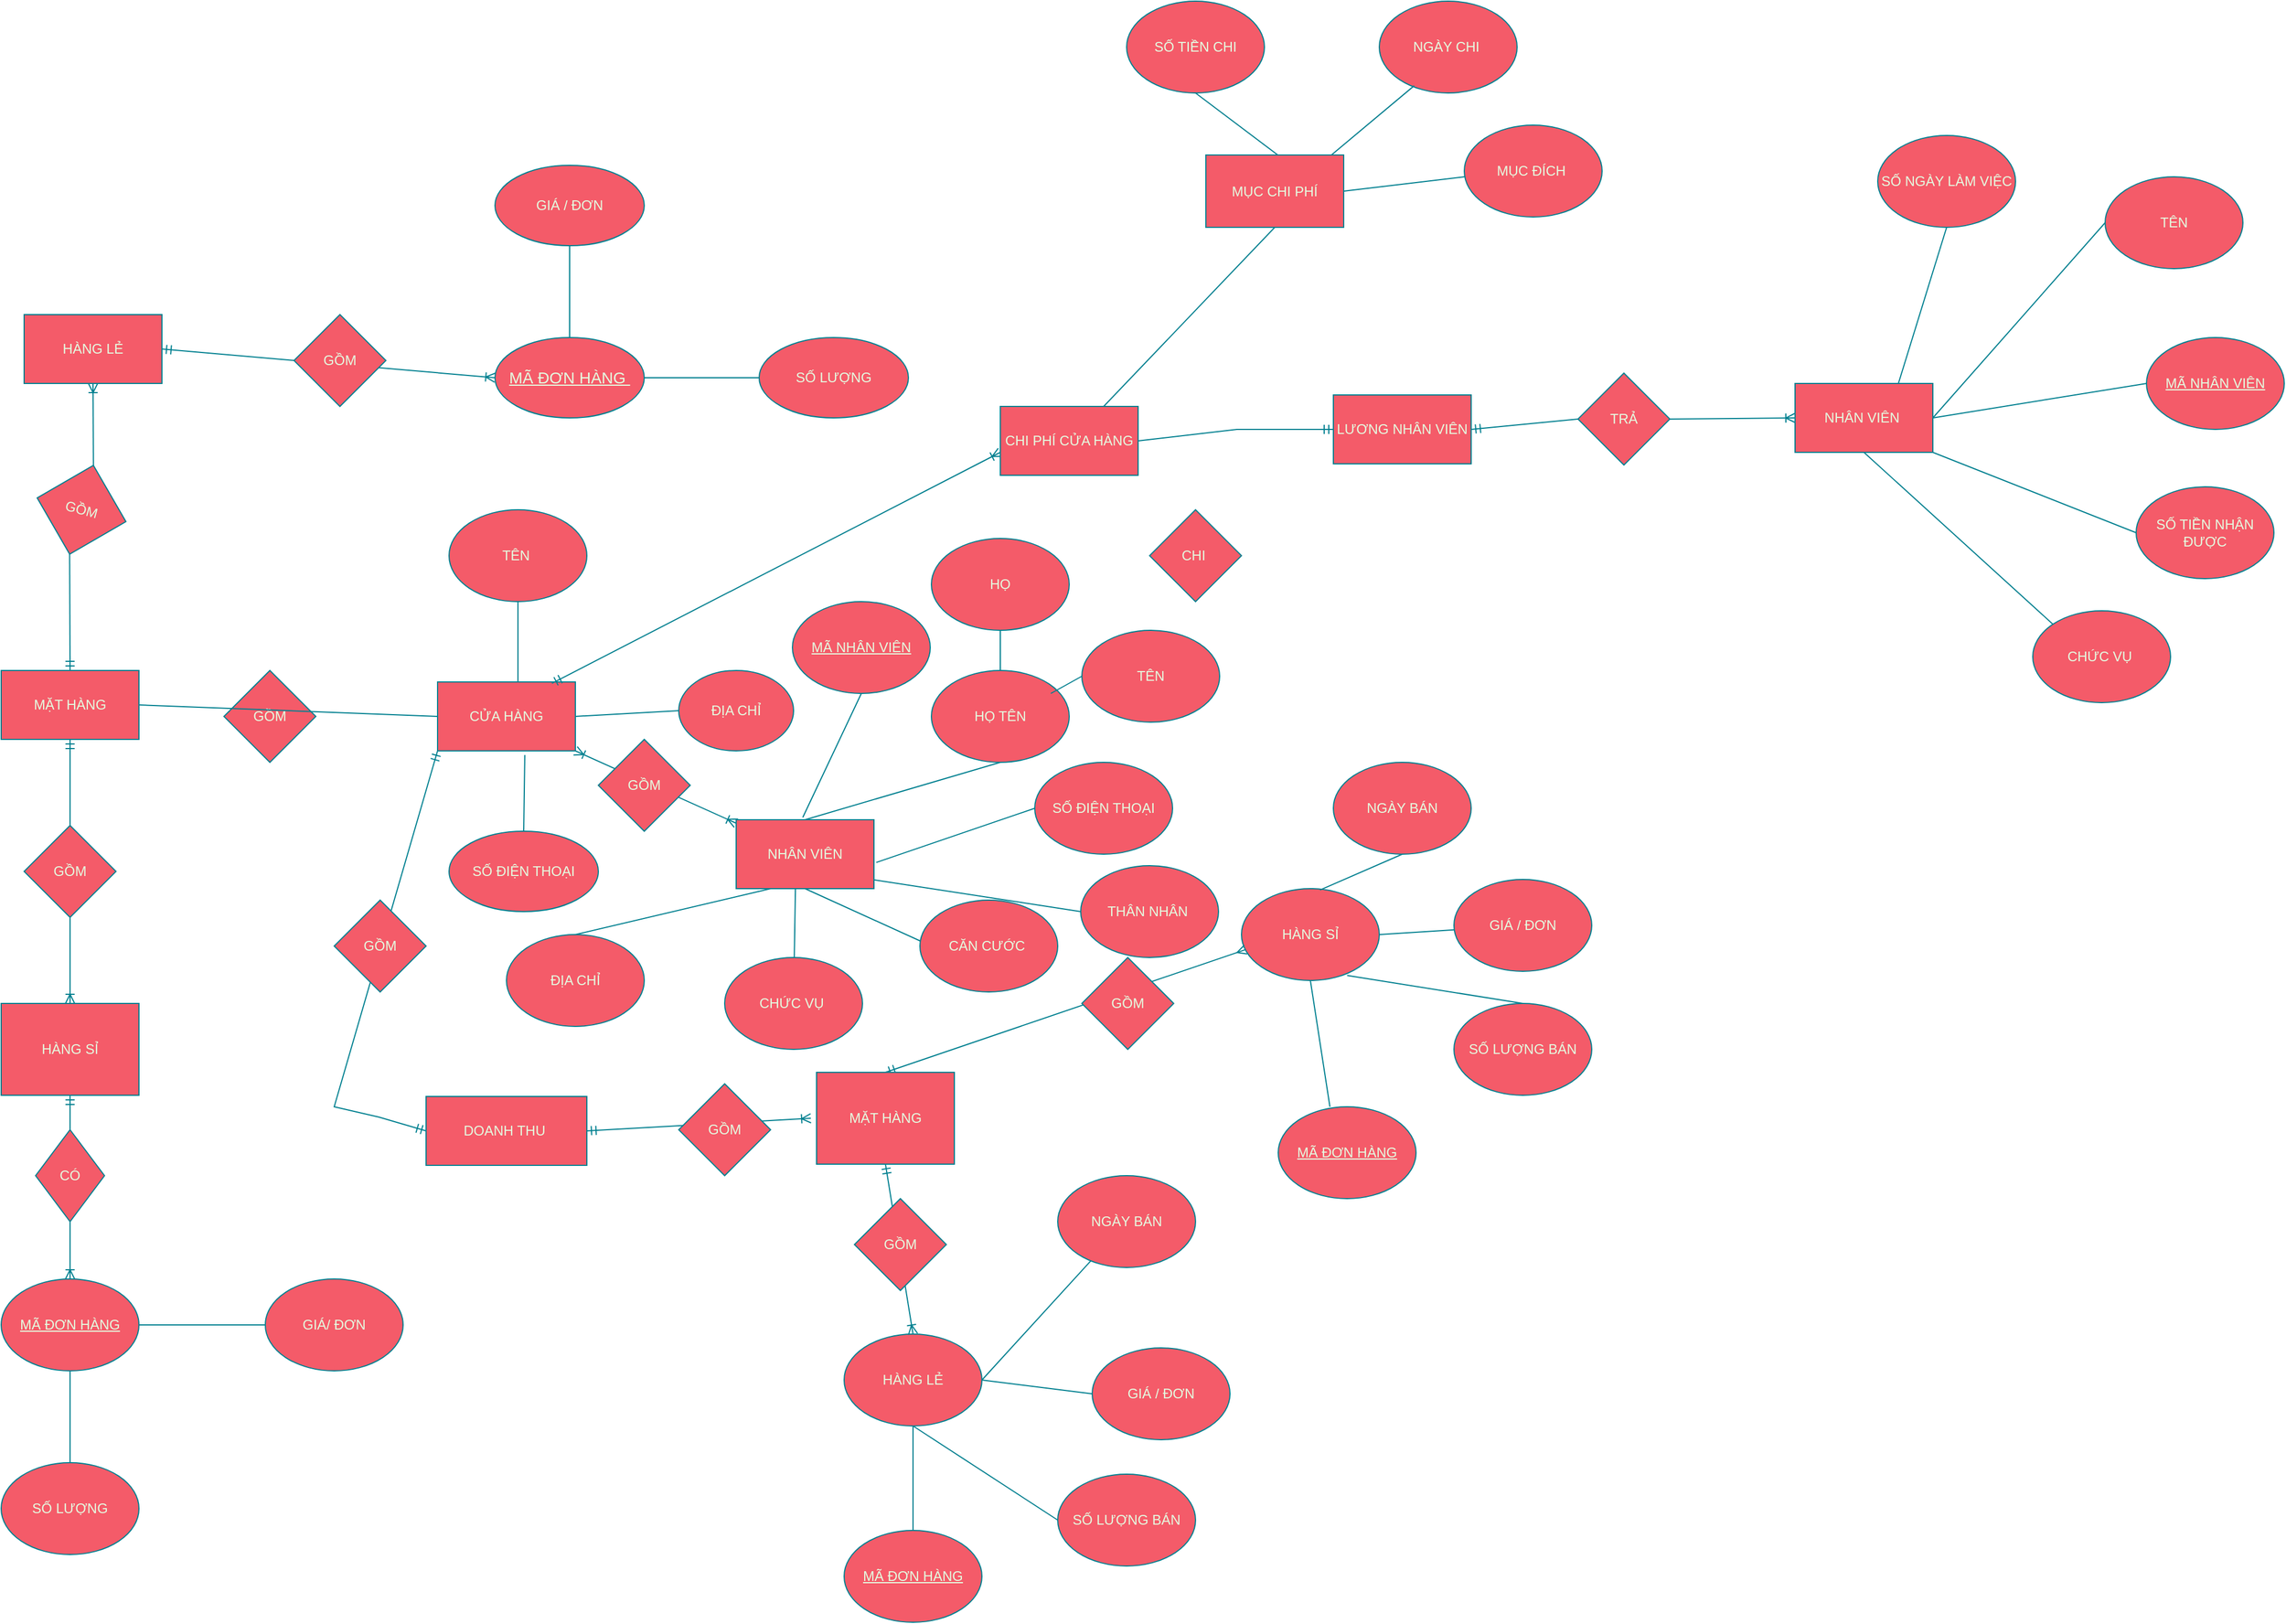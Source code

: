 <mxfile version="24.0.4" type="github">
  <diagram id="R2lEEEUBdFMjLlhIrx00" name="Page-1">
    <mxGraphModel dx="4353" dy="2440" grid="1" gridSize="9" guides="1" tooltips="1" connect="1" arrows="1" fold="1" page="1" pageScale="1" pageWidth="700" pageHeight="1000" math="0" shadow="0" extFonts="Permanent Marker^https://fonts.googleapis.com/css?family=Permanent+Marker">
      <root>
        <mxCell id="0" />
        <mxCell id="1" parent="0" />
        <mxCell id="OaX4-HpNBxAJLAudrFUs-1" value="CỬA HÀNG" style="rounded=0;whiteSpace=wrap;html=1;labelBackgroundColor=none;fillColor=#F45B69;strokeColor=#028090;fontColor=#E4FDE1;" parent="1" vertex="1">
          <mxGeometry x="330" y="80" width="120" height="60" as="geometry" />
        </mxCell>
        <mxCell id="OaX4-HpNBxAJLAudrFUs-2" value="ĐỊA CHỈ" style="ellipse;whiteSpace=wrap;html=1;rounded=0;labelBackgroundColor=none;fillColor=#F45B69;strokeColor=#028090;fontColor=#E4FDE1;" parent="1" vertex="1">
          <mxGeometry x="540" y="70" width="100" height="70" as="geometry" />
        </mxCell>
        <mxCell id="OaX4-HpNBxAJLAudrFUs-8" value="TÊN&amp;nbsp;" style="ellipse;whiteSpace=wrap;html=1;rounded=0;labelBackgroundColor=none;fillColor=#F45B69;strokeColor=#028090;fontColor=#E4FDE1;" parent="1" vertex="1">
          <mxGeometry x="340" y="-70" width="120" height="80" as="geometry" />
        </mxCell>
        <mxCell id="OaX4-HpNBxAJLAudrFUs-10" value="SỐ ĐIỆN THOẠI" style="ellipse;whiteSpace=wrap;html=1;rounded=0;labelBackgroundColor=none;fillColor=#F45B69;strokeColor=#028090;fontColor=#E4FDE1;" parent="1" vertex="1">
          <mxGeometry x="340" y="210" width="130" height="70" as="geometry" />
        </mxCell>
        <mxCell id="OaX4-HpNBxAJLAudrFUs-13" value="" style="endArrow=none;html=1;rounded=0;entryX=0.5;entryY=0;entryDx=0;entryDy=0;exitX=0.633;exitY=1.06;exitDx=0;exitDy=0;exitPerimeter=0;labelBackgroundColor=none;strokeColor=#028090;fontColor=default;" parent="1" source="OaX4-HpNBxAJLAudrFUs-1" target="OaX4-HpNBxAJLAudrFUs-10" edge="1">
          <mxGeometry width="50" height="50" relative="1" as="geometry">
            <mxPoint x="400" y="110" as="sourcePoint" />
            <mxPoint x="450" y="60" as="targetPoint" />
          </mxGeometry>
        </mxCell>
        <mxCell id="OaX4-HpNBxAJLAudrFUs-14" value="" style="endArrow=none;html=1;rounded=0;entryX=0;entryY=0.5;entryDx=0;entryDy=0;exitX=1;exitY=0.5;exitDx=0;exitDy=0;labelBackgroundColor=none;strokeColor=#028090;fontColor=default;" parent="1" source="OaX4-HpNBxAJLAudrFUs-1" target="OaX4-HpNBxAJLAudrFUs-2" edge="1">
          <mxGeometry width="50" height="50" relative="1" as="geometry">
            <mxPoint x="440" y="110" as="sourcePoint" />
            <mxPoint x="450" y="60" as="targetPoint" />
          </mxGeometry>
        </mxCell>
        <mxCell id="OaX4-HpNBxAJLAudrFUs-15" value="" style="endArrow=none;html=1;rounded=0;entryX=0.5;entryY=1;entryDx=0;entryDy=0;labelBackgroundColor=none;strokeColor=#028090;fontColor=default;" parent="1" target="OaX4-HpNBxAJLAudrFUs-8" edge="1">
          <mxGeometry width="50" height="50" relative="1" as="geometry">
            <mxPoint x="400" y="80" as="sourcePoint" />
            <mxPoint x="450" y="60" as="targetPoint" />
          </mxGeometry>
        </mxCell>
        <mxCell id="OaX4-HpNBxAJLAudrFUs-27" value="MẶT HÀNG" style="rounded=0;whiteSpace=wrap;html=1;labelBackgroundColor=none;fillColor=#F45B69;strokeColor=#028090;fontColor=#E4FDE1;" parent="1" vertex="1">
          <mxGeometry x="-50" y="70" width="120" height="60" as="geometry" />
        </mxCell>
        <mxCell id="OaX4-HpNBxAJLAudrFUs-36" value="MÃ ĐƠN HÀNG&amp;nbsp;" style="ellipse;whiteSpace=wrap;html=1;rounded=0;labelBackgroundColor=none;fillColor=#F45B69;strokeColor=#028090;fontColor=#E4FDE1;fontStyle=4;fontSize=14;" parent="1" vertex="1">
          <mxGeometry x="380" y="-220" width="130" height="70" as="geometry" />
        </mxCell>
        <mxCell id="OaX4-HpNBxAJLAudrFUs-38" value="GIÁ / ĐƠN" style="ellipse;whiteSpace=wrap;html=1;rounded=0;labelBackgroundColor=none;fillColor=#F45B69;strokeColor=#028090;fontColor=#E4FDE1;" parent="1" vertex="1">
          <mxGeometry x="380" y="-370" width="130" height="70" as="geometry" />
        </mxCell>
        <mxCell id="OaX4-HpNBxAJLAudrFUs-42" value="MÃ ĐƠN HÀNG" style="ellipse;whiteSpace=wrap;html=1;rounded=0;labelBackgroundColor=none;fillColor=#F45B69;strokeColor=#028090;fontColor=#E4FDE1;fontStyle=4" parent="1" vertex="1">
          <mxGeometry x="-50" y="600" width="120" height="80" as="geometry" />
        </mxCell>
        <mxCell id="OaX4-HpNBxAJLAudrFUs-44" value="GIÁ/ ĐƠN" style="ellipse;whiteSpace=wrap;html=1;rounded=0;labelBackgroundColor=none;fillColor=#F45B69;strokeColor=#028090;fontColor=#E4FDE1;" parent="1" vertex="1">
          <mxGeometry x="180" y="600" width="120" height="80" as="geometry" />
        </mxCell>
        <mxCell id="OaX4-HpNBxAJLAudrFUs-46" value="SỐ LƯỢNG" style="ellipse;whiteSpace=wrap;html=1;rounded=0;labelBackgroundColor=none;fillColor=#F45B69;strokeColor=#028090;fontColor=#E4FDE1;" parent="1" vertex="1">
          <mxGeometry x="-50" y="760" width="120" height="80" as="geometry" />
        </mxCell>
        <mxCell id="OaX4-HpNBxAJLAudrFUs-48" value="" style="endArrow=ERmandOne;html=1;rounded=0;entryX=0.5;entryY=1;entryDx=0;entryDy=0;exitX=0.5;exitY=0;exitDx=0;exitDy=0;labelBackgroundColor=none;strokeColor=#028090;fontColor=default;endFill=0;" parent="1" source="OaX4-HpNBxAJLAudrFUs-52" edge="1">
          <mxGeometry width="50" height="50" relative="1" as="geometry">
            <mxPoint x="10" y="510" as="sourcePoint" />
            <mxPoint x="10" y="440" as="targetPoint" />
            <Array as="points" />
          </mxGeometry>
        </mxCell>
        <mxCell id="OaX4-HpNBxAJLAudrFUs-50" value="" style="endArrow=none;html=1;rounded=0;exitX=1;exitY=0.5;exitDx=0;exitDy=0;entryX=0;entryY=0.5;entryDx=0;entryDy=0;labelBackgroundColor=none;strokeColor=#028090;fontColor=default;" parent="1" source="OaX4-HpNBxAJLAudrFUs-42" target="OaX4-HpNBxAJLAudrFUs-44" edge="1">
          <mxGeometry width="50" height="50" relative="1" as="geometry">
            <mxPoint x="400" y="500" as="sourcePoint" />
            <mxPoint x="450" y="450" as="targetPoint" />
          </mxGeometry>
        </mxCell>
        <mxCell id="OaX4-HpNBxAJLAudrFUs-51" value="" style="endArrow=none;html=1;rounded=0;entryX=0.5;entryY=1;entryDx=0;entryDy=0;exitX=0.5;exitY=0;exitDx=0;exitDy=0;labelBackgroundColor=none;strokeColor=#028090;fontColor=default;" parent="1" source="OaX4-HpNBxAJLAudrFUs-46" target="OaX4-HpNBxAJLAudrFUs-42" edge="1">
          <mxGeometry width="50" height="50" relative="1" as="geometry">
            <mxPoint x="10" y="670" as="sourcePoint" />
            <mxPoint x="450" y="450" as="targetPoint" />
          </mxGeometry>
        </mxCell>
        <mxCell id="OaX4-HpNBxAJLAudrFUs-53" value="" style="endArrow=none;html=1;rounded=0;entryX=0.5;entryY=1;entryDx=0;entryDy=0;exitX=0.5;exitY=0;exitDx=0;exitDy=0;labelBackgroundColor=none;strokeColor=#028090;fontColor=default;endFill=0;startArrow=ERoneToMany;startFill=0;" parent="1" source="OaX4-HpNBxAJLAudrFUs-42" target="OaX4-HpNBxAJLAudrFUs-52" edge="1">
          <mxGeometry width="50" height="50" relative="1" as="geometry">
            <mxPoint x="10" y="520" as="sourcePoint" />
            <mxPoint x="10" y="440" as="targetPoint" />
            <Array as="points" />
          </mxGeometry>
        </mxCell>
        <mxCell id="OaX4-HpNBxAJLAudrFUs-52" value="CÓ" style="rhombus;whiteSpace=wrap;html=1;labelBackgroundColor=none;fillColor=#F45B69;strokeColor=#028090;fontColor=#E4FDE1;" parent="1" vertex="1">
          <mxGeometry x="-20" y="470" width="60" height="80" as="geometry" />
        </mxCell>
        <mxCell id="OaX4-HpNBxAJLAudrFUs-54" value="SỐ LƯỢNG" style="ellipse;whiteSpace=wrap;html=1;rounded=0;labelBackgroundColor=none;fillColor=#F45B69;strokeColor=#028090;fontColor=#E4FDE1;" parent="1" vertex="1">
          <mxGeometry x="610" y="-220" width="130" height="70" as="geometry" />
        </mxCell>
        <mxCell id="OaX4-HpNBxAJLAudrFUs-56" value="" style="endArrow=ERoneToMany;html=1;rounded=0;entryX=0;entryY=0.5;entryDx=0;entryDy=0;labelBackgroundColor=none;strokeColor=#028090;fontColor=default;endFill=0;startArrow=ERmandOne;startFill=0;" parent="1" target="OaX4-HpNBxAJLAudrFUs-36" edge="1">
          <mxGeometry width="50" height="50" relative="1" as="geometry">
            <mxPoint x="90" y="-210" as="sourcePoint" />
            <mxPoint x="450" y="-250" as="targetPoint" />
          </mxGeometry>
        </mxCell>
        <mxCell id="OaX4-HpNBxAJLAudrFUs-57" value="" style="endArrow=none;html=1;rounded=0;exitX=1;exitY=0.5;exitDx=0;exitDy=0;entryX=0;entryY=0.5;entryDx=0;entryDy=0;labelBackgroundColor=none;strokeColor=#028090;fontColor=default;" parent="1" source="OaX4-HpNBxAJLAudrFUs-36" target="OaX4-HpNBxAJLAudrFUs-54" edge="1">
          <mxGeometry width="50" height="50" relative="1" as="geometry">
            <mxPoint x="400" y="-200" as="sourcePoint" />
            <mxPoint x="450" y="-250" as="targetPoint" />
          </mxGeometry>
        </mxCell>
        <mxCell id="OaX4-HpNBxAJLAudrFUs-58" value="" style="endArrow=none;html=1;rounded=0;entryX=0.5;entryY=1;entryDx=0;entryDy=0;labelBackgroundColor=none;strokeColor=#028090;fontColor=default;" parent="1" source="OaX4-HpNBxAJLAudrFUs-36" target="OaX4-HpNBxAJLAudrFUs-38" edge="1">
          <mxGeometry width="50" height="50" relative="1" as="geometry">
            <mxPoint x="400" y="-200" as="sourcePoint" />
            <mxPoint x="450" y="-250" as="targetPoint" />
          </mxGeometry>
        </mxCell>
        <mxCell id="OaX4-HpNBxAJLAudrFUs-59" value="GỒM" style="rhombus;whiteSpace=wrap;html=1;labelBackgroundColor=none;fillColor=#F45B69;strokeColor=#028090;fontColor=#E4FDE1;" parent="1" vertex="1">
          <mxGeometry x="205" y="-240" width="80" height="80" as="geometry" />
        </mxCell>
        <mxCell id="OaX4-HpNBxAJLAudrFUs-61" value="" style="endArrow=ERmandOne;html=1;rounded=0;entryX=0;entryY=1;entryDx=0;entryDy=0;labelBackgroundColor=none;strokeColor=#028090;fontColor=default;exitX=0;exitY=0.5;exitDx=0;exitDy=0;endFill=0;startArrow=ERmandOne;startFill=0;" parent="1" target="OaX4-HpNBxAJLAudrFUs-1" edge="1" source="OaX4-HpNBxAJLAudrFUs-62">
          <mxGeometry width="50" height="50" relative="1" as="geometry">
            <mxPoint x="360" y="450" as="sourcePoint" />
            <mxPoint x="450" y="210" as="targetPoint" />
            <Array as="points">
              <mxPoint x="279" y="459" />
              <mxPoint x="240" y="450" />
            </Array>
          </mxGeometry>
        </mxCell>
        <mxCell id="OaX4-HpNBxAJLAudrFUs-62" value="DOANH THU&amp;nbsp;" style="rounded=0;whiteSpace=wrap;html=1;labelBackgroundColor=none;fillColor=#F45B69;strokeColor=#028090;fontColor=#E4FDE1;" parent="1" vertex="1">
          <mxGeometry x="320" y="441" width="140" height="60" as="geometry" />
        </mxCell>
        <mxCell id="OaX4-HpNBxAJLAudrFUs-65" value="SỐ LƯỢNG BÁN" style="ellipse;whiteSpace=wrap;html=1;labelBackgroundColor=none;fillColor=#F45B69;strokeColor=#028090;fontColor=#E4FDE1;" parent="1" vertex="1">
          <mxGeometry x="1215" y="360" width="120" height="80" as="geometry" />
        </mxCell>
        <mxCell id="OaX4-HpNBxAJLAudrFUs-66" value="" style="endArrow=ERoneToMany;html=1;rounded=0;entryX=0;entryY=0.5;entryDx=0;entryDy=0;exitX=1;exitY=0.5;exitDx=0;exitDy=0;labelBackgroundColor=none;strokeColor=#028090;fontColor=default;endFill=0;startArrow=ERmandOne;startFill=0;" parent="1" source="OaX4-HpNBxAJLAudrFUs-62" edge="1">
          <mxGeometry width="50" height="50" relative="1" as="geometry">
            <mxPoint x="400" y="460" as="sourcePoint" />
            <mxPoint x="655" y="460" as="targetPoint" />
          </mxGeometry>
        </mxCell>
        <mxCell id="OaX4-HpNBxAJLAudrFUs-67" value="" style="endArrow=none;html=1;rounded=0;entryX=0.5;entryY=0;entryDx=0;entryDy=0;exitX=0.767;exitY=0.945;exitDx=0;exitDy=0;exitPerimeter=0;labelBackgroundColor=none;strokeColor=#028090;fontColor=default;" parent="1" source="OaX4-HpNBxAJLAudrFUs-72" target="OaX4-HpNBxAJLAudrFUs-65" edge="1">
          <mxGeometry width="50" height="50" relative="1" as="geometry">
            <mxPoint x="400" y="460" as="sourcePoint" />
            <mxPoint x="450" y="410" as="targetPoint" />
          </mxGeometry>
        </mxCell>
        <mxCell id="OaX4-HpNBxAJLAudrFUs-68" value="NGÀY BÁN" style="ellipse;whiteSpace=wrap;html=1;labelBackgroundColor=none;fillColor=#F45B69;strokeColor=#028090;fontColor=#E4FDE1;" parent="1" vertex="1">
          <mxGeometry x="1110" y="150" width="120" height="80" as="geometry" />
        </mxCell>
        <mxCell id="OaX4-HpNBxAJLAudrFUs-70" value="GIÁ / ĐƠN" style="ellipse;whiteSpace=wrap;html=1;labelBackgroundColor=none;fillColor=#F45B69;strokeColor=#028090;fontColor=#E4FDE1;" parent="1" vertex="1">
          <mxGeometry x="1215" y="252" width="120" height="80" as="geometry" />
        </mxCell>
        <mxCell id="OaX4-HpNBxAJLAudrFUs-71" value="" style="endArrow=none;html=1;rounded=0;exitX=1;exitY=0.5;exitDx=0;exitDy=0;labelBackgroundColor=none;strokeColor=#028090;fontColor=default;" parent="1" source="OaX4-HpNBxAJLAudrFUs-72" target="OaX4-HpNBxAJLAudrFUs-70" edge="1">
          <mxGeometry width="50" height="50" relative="1" as="geometry">
            <mxPoint x="750" y="460" as="sourcePoint" />
            <mxPoint x="450" y="410" as="targetPoint" />
          </mxGeometry>
        </mxCell>
        <mxCell id="OaX4-HpNBxAJLAudrFUs-72" value="HÀNG SỈ" style="ellipse;whiteSpace=wrap;html=1;labelBackgroundColor=none;fillColor=#F45B69;strokeColor=#028090;fontColor=#E4FDE1;" parent="1" vertex="1">
          <mxGeometry x="1030" y="260" width="120" height="80" as="geometry" />
        </mxCell>
        <mxCell id="OaX4-HpNBxAJLAudrFUs-73" value="SỐ LƯỢNG BÁN" style="ellipse;whiteSpace=wrap;html=1;labelBackgroundColor=none;fillColor=#F45B69;strokeColor=#028090;fontColor=#E4FDE1;" parent="1" vertex="1">
          <mxGeometry x="870" y="770" width="120" height="80" as="geometry" />
        </mxCell>
        <mxCell id="OaX4-HpNBxAJLAudrFUs-74" value="NGÀY BÁN" style="ellipse;whiteSpace=wrap;html=1;labelBackgroundColor=none;fillColor=#F45B69;strokeColor=#028090;fontColor=#E4FDE1;" parent="1" vertex="1">
          <mxGeometry x="870" y="510" width="120" height="80" as="geometry" />
        </mxCell>
        <mxCell id="OaX4-HpNBxAJLAudrFUs-75" value="GIÁ / ĐƠN" style="ellipse;whiteSpace=wrap;html=1;labelBackgroundColor=none;fillColor=#F45B69;strokeColor=#028090;fontColor=#E4FDE1;" parent="1" vertex="1">
          <mxGeometry x="900" y="660" width="120" height="80" as="geometry" />
        </mxCell>
        <mxCell id="OaX4-HpNBxAJLAudrFUs-76" value="HÀNG LẺ" style="ellipse;whiteSpace=wrap;html=1;labelBackgroundColor=none;fillColor=#F45B69;strokeColor=#028090;fontColor=#E4FDE1;" parent="1" vertex="1">
          <mxGeometry x="684" y="648" width="120" height="80" as="geometry" />
        </mxCell>
        <mxCell id="OaX4-HpNBxAJLAudrFUs-77" value="" style="endArrow=ERmandOne;html=1;rounded=0;entryX=0.5;entryY=1;entryDx=0;entryDy=0;exitX=0.5;exitY=0;exitDx=0;exitDy=0;labelBackgroundColor=none;strokeColor=#028090;fontColor=default;endFill=0;startArrow=ERoneToMany;startFill=0;" parent="1" source="OaX4-HpNBxAJLAudrFUs-76" edge="1">
          <mxGeometry width="50" height="50" relative="1" as="geometry">
            <mxPoint x="600" y="540" as="sourcePoint" />
            <mxPoint x="720" y="500" as="targetPoint" />
          </mxGeometry>
        </mxCell>
        <mxCell id="OaX4-HpNBxAJLAudrFUs-78" value="" style="endArrow=none;html=1;rounded=0;exitX=1;exitY=0.5;exitDx=0;exitDy=0;labelBackgroundColor=none;strokeColor=#028090;fontColor=default;" parent="1" source="OaX4-HpNBxAJLAudrFUs-76" target="OaX4-HpNBxAJLAudrFUs-74" edge="1">
          <mxGeometry width="50" height="50" relative="1" as="geometry">
            <mxPoint x="600" y="540" as="sourcePoint" />
            <mxPoint x="650" y="490" as="targetPoint" />
          </mxGeometry>
        </mxCell>
        <mxCell id="OaX4-HpNBxAJLAudrFUs-79" value="" style="endArrow=none;html=1;rounded=0;entryX=0;entryY=0.5;entryDx=0;entryDy=0;exitX=1;exitY=0.5;exitDx=0;exitDy=0;labelBackgroundColor=none;strokeColor=#028090;fontColor=default;" parent="1" source="OaX4-HpNBxAJLAudrFUs-76" target="OaX4-HpNBxAJLAudrFUs-75" edge="1">
          <mxGeometry width="50" height="50" relative="1" as="geometry">
            <mxPoint x="790" y="640" as="sourcePoint" />
            <mxPoint x="650" y="490" as="targetPoint" />
          </mxGeometry>
        </mxCell>
        <mxCell id="OaX4-HpNBxAJLAudrFUs-80" value="" style="endArrow=none;html=1;rounded=0;entryX=0;entryY=0.5;entryDx=0;entryDy=0;exitX=0.5;exitY=1;exitDx=0;exitDy=0;labelBackgroundColor=none;strokeColor=#028090;fontColor=default;" parent="1" source="OaX4-HpNBxAJLAudrFUs-76" target="OaX4-HpNBxAJLAudrFUs-73" edge="1">
          <mxGeometry width="50" height="50" relative="1" as="geometry">
            <mxPoint x="600" y="640" as="sourcePoint" />
            <mxPoint x="650" y="590" as="targetPoint" />
          </mxGeometry>
        </mxCell>
        <mxCell id="OaX4-HpNBxAJLAudrFUs-81" value="GỒM" style="rhombus;whiteSpace=wrap;html=1;labelBackgroundColor=none;fillColor=#F45B69;strokeColor=#028090;fontColor=#E4FDE1;" parent="1" vertex="1">
          <mxGeometry x="240" y="270" width="80" height="80" as="geometry" />
        </mxCell>
        <mxCell id="OaX4-HpNBxAJLAudrFUs-82" value="GỒM" style="rhombus;whiteSpace=wrap;html=1;labelBackgroundColor=none;fillColor=#F45B69;strokeColor=#028090;fontColor=#E4FDE1;" parent="1" vertex="1">
          <mxGeometry x="540" y="430" width="80" height="80" as="geometry" />
        </mxCell>
        <mxCell id="OaX4-HpNBxAJLAudrFUs-84" value="" style="endArrow=ERmany;html=1;rounded=0;labelBackgroundColor=none;strokeColor=#028090;fontColor=default;entryX=0.031;entryY=0.663;entryDx=0;entryDy=0;entryPerimeter=0;endFill=0;startArrow=ERmandOne;startFill=0;exitX=0.5;exitY=0;exitDx=0;exitDy=0;" parent="1" target="OaX4-HpNBxAJLAudrFUs-72" edge="1" source="OaX4-HpNBxAJLAudrFUs-87">
          <mxGeometry width="50" height="50" relative="1" as="geometry">
            <mxPoint x="723.803" y="420.069" as="sourcePoint" />
            <mxPoint x="834" y="176" as="targetPoint" />
            <Array as="points" />
          </mxGeometry>
        </mxCell>
        <mxCell id="OaX4-HpNBxAJLAudrFUs-83" value="GỒM" style="rhombus;whiteSpace=wrap;html=1;labelBackgroundColor=none;fillColor=#F45B69;strokeColor=#028090;fontColor=#E4FDE1;" parent="1" vertex="1">
          <mxGeometry x="891" y="320" width="80" height="80" as="geometry" />
        </mxCell>
        <mxCell id="OaX4-HpNBxAJLAudrFUs-85" value="GỒM" style="rhombus;whiteSpace=wrap;html=1;labelBackgroundColor=none;fillColor=#F45B69;strokeColor=#028090;fontColor=#E4FDE1;" parent="1" vertex="1">
          <mxGeometry x="693" y="530" width="80" height="80" as="geometry" />
        </mxCell>
        <mxCell id="OaX4-HpNBxAJLAudrFUs-87" value="MẶT HÀNG" style="rounded=0;whiteSpace=wrap;html=1;labelBackgroundColor=none;fillColor=#F45B69;strokeColor=#028090;fontColor=#E4FDE1;" parent="1" vertex="1">
          <mxGeometry x="660" y="420" width="120" height="80" as="geometry" />
        </mxCell>
        <mxCell id="OaX4-HpNBxAJLAudrFUs-88" value="HÀNG LẺ" style="rounded=0;whiteSpace=wrap;html=1;labelBackgroundColor=none;fillColor=#F45B69;strokeColor=#028090;fontColor=#E4FDE1;" parent="1" vertex="1">
          <mxGeometry x="-30" y="-240" width="120" height="60" as="geometry" />
        </mxCell>
        <mxCell id="OaX4-HpNBxAJLAudrFUs-90" value="HÀNG SỈ" style="rounded=0;whiteSpace=wrap;html=1;labelBackgroundColor=none;fillColor=#F45B69;strokeColor=#028090;fontColor=#E4FDE1;" parent="1" vertex="1">
          <mxGeometry x="-50" y="360" width="120" height="80" as="geometry" />
        </mxCell>
        <mxCell id="OaX4-HpNBxAJLAudrFUs-91" value="" style="endArrow=ERoneToMany;html=1;rounded=0;exitX=0.83;exitY=0.02;exitDx=0;exitDy=0;exitPerimeter=0;labelBackgroundColor=none;strokeColor=#028090;fontColor=default;endFill=0;startArrow=ERmandOne;startFill=0;" parent="1" source="OaX4-HpNBxAJLAudrFUs-1" edge="1">
          <mxGeometry width="50" height="50" relative="1" as="geometry">
            <mxPoint x="530" y="10" as="sourcePoint" />
            <mxPoint x="820" y="-120" as="targetPoint" />
            <Array as="points" />
          </mxGeometry>
        </mxCell>
        <mxCell id="OaX4-HpNBxAJLAudrFUs-93" value="CHI PHÍ CỬA HÀNG" style="rounded=0;whiteSpace=wrap;html=1;labelBackgroundColor=none;fillColor=#F45B69;strokeColor=#028090;fontColor=#E4FDE1;" parent="1" vertex="1">
          <mxGeometry x="820" y="-160" width="120" height="60" as="geometry" />
        </mxCell>
        <mxCell id="OaX4-HpNBxAJLAudrFUs-97" value="" style="endArrow=none;html=1;rounded=0;labelBackgroundColor=none;strokeColor=#028090;fontColor=default;exitX=0.5;exitY=1;exitDx=0;exitDy=0;entryX=0.533;entryY=0.016;entryDx=0;entryDy=0;entryPerimeter=0;" parent="1" target="HUm4G19TqvyZcy05r_Xh-44" edge="1" source="OaX4-HpNBxAJLAudrFUs-99">
          <mxGeometry width="50" height="50" relative="1" as="geometry">
            <mxPoint x="1230" y="-240" as="sourcePoint" />
            <mxPoint x="1026" y="-351" as="targetPoint" />
          </mxGeometry>
        </mxCell>
        <mxCell id="OaX4-HpNBxAJLAudrFUs-99" value="SỐ TIỀN CHI" style="ellipse;whiteSpace=wrap;html=1;labelBackgroundColor=none;fillColor=#F45B69;strokeColor=#028090;fontColor=#E4FDE1;" parent="1" vertex="1">
          <mxGeometry x="930" y="-513" width="120" height="80" as="geometry" />
        </mxCell>
        <mxCell id="OaX4-HpNBxAJLAudrFUs-100" value="NGÀY CHI&amp;nbsp;" style="ellipse;whiteSpace=wrap;html=1;labelBackgroundColor=none;fillColor=#F45B69;strokeColor=#028090;fontColor=#E4FDE1;" parent="1" vertex="1">
          <mxGeometry x="1150" y="-513" width="120" height="80" as="geometry" />
        </mxCell>
        <mxCell id="OaX4-HpNBxAJLAudrFUs-103" value="" style="endArrow=ERmandOne;html=1;rounded=0;exitX=1;exitY=0.5;exitDx=0;exitDy=0;entryX=0;entryY=0.5;entryDx=0;entryDy=0;labelBackgroundColor=none;strokeColor=#028090;fontColor=default;endFill=0;" parent="1" source="OaX4-HpNBxAJLAudrFUs-93" target="OaX4-HpNBxAJLAudrFUs-104" edge="1">
          <mxGeometry width="50" height="50" relative="1" as="geometry">
            <mxPoint x="1600" y="-120" as="sourcePoint" />
            <mxPoint x="1010" as="targetPoint" />
            <Array as="points">
              <mxPoint x="1026" y="-140" />
            </Array>
          </mxGeometry>
        </mxCell>
        <mxCell id="OaX4-HpNBxAJLAudrFUs-104" value="LƯƠNG NHÂN VIÊN" style="rounded=0;whiteSpace=wrap;html=1;labelBackgroundColor=none;fillColor=#F45B69;strokeColor=#028090;fontColor=#E4FDE1;" parent="1" vertex="1">
          <mxGeometry x="1110" y="-170" width="120" height="60" as="geometry" />
        </mxCell>
        <mxCell id="OaX4-HpNBxAJLAudrFUs-105" value="" style="endArrow=ERoneToMany;html=1;rounded=0;labelBackgroundColor=none;strokeColor=#028090;fontColor=default;exitX=1;exitY=0.5;exitDx=0;exitDy=0;entryX=0;entryY=0.5;entryDx=0;entryDy=0;endFill=0;startArrow=none;startFill=0;" parent="1" edge="1" target="HUm4G19TqvyZcy05r_Xh-40" source="HUm4G19TqvyZcy05r_Xh-41">
          <mxGeometry width="50" height="50" relative="1" as="geometry">
            <mxPoint x="1140" y="90" as="sourcePoint" />
            <mxPoint x="1314" y="-158" as="targetPoint" />
          </mxGeometry>
        </mxCell>
        <mxCell id="OaX4-HpNBxAJLAudrFUs-107" value="" style="endArrow=none;html=1;rounded=0;labelBackgroundColor=none;strokeColor=#028090;fontColor=default;exitX=0;exitY=0.5;exitDx=0;exitDy=0;entryX=1;entryY=0.5;entryDx=0;entryDy=0;" parent="1" edge="1" target="HUm4G19TqvyZcy05r_Xh-40" source="OaX4-HpNBxAJLAudrFUs-112">
          <mxGeometry width="50" height="50" relative="1" as="geometry">
            <mxPoint x="1390" y="90" as="sourcePoint" />
            <mxPoint x="1431.0" y="-170.96" as="targetPoint" />
          </mxGeometry>
        </mxCell>
        <mxCell id="OaX4-HpNBxAJLAudrFUs-108" value="CHI&amp;nbsp;" style="rhombus;whiteSpace=wrap;html=1;labelBackgroundColor=none;fillColor=#F45B69;strokeColor=#028090;fontColor=#E4FDE1;" parent="1" vertex="1">
          <mxGeometry x="950" y="-70" width="80" height="80" as="geometry" />
        </mxCell>
        <mxCell id="OaX4-HpNBxAJLAudrFUs-109" value="" style="endArrow=none;html=1;rounded=0;entryX=0.75;entryY=0;entryDx=0;entryDy=0;labelBackgroundColor=none;strokeColor=#028090;fontColor=default;exitX=0.5;exitY=1;exitDx=0;exitDy=0;" parent="1" target="HUm4G19TqvyZcy05r_Xh-40" edge="1" source="OaX4-HpNBxAJLAudrFUs-114">
          <mxGeometry width="50" height="50" relative="1" as="geometry">
            <mxPoint x="1440" y="-10" as="sourcePoint" />
            <mxPoint x="1416.426" y="-186.284" as="targetPoint" />
          </mxGeometry>
        </mxCell>
        <mxCell id="OaX4-HpNBxAJLAudrFUs-110" value="" style="endArrow=none;html=1;rounded=0;exitX=0.5;exitY=1;exitDx=0;exitDy=0;labelBackgroundColor=none;strokeColor=#028090;fontColor=default;entryX=0;entryY=0;entryDx=0;entryDy=0;" parent="1" source="HUm4G19TqvyZcy05r_Xh-40" edge="1" target="OaX4-HpNBxAJLAudrFUs-116">
          <mxGeometry width="50" height="50" relative="1" as="geometry">
            <mxPoint x="1374" y="-118" as="sourcePoint" />
            <mxPoint x="1420" y="170" as="targetPoint" />
          </mxGeometry>
        </mxCell>
        <mxCell id="OaX4-HpNBxAJLAudrFUs-112" value="TÊN" style="ellipse;whiteSpace=wrap;html=1;labelBackgroundColor=none;fillColor=#F45B69;strokeColor=#028090;fontColor=#E4FDE1;" parent="1" vertex="1">
          <mxGeometry x="1782" y="-360" width="120" height="80" as="geometry" />
        </mxCell>
        <mxCell id="OaX4-HpNBxAJLAudrFUs-113" value="SỐ TIỀN NHẬN ĐƯỢC" style="ellipse;whiteSpace=wrap;html=1;labelBackgroundColor=none;fillColor=#F45B69;strokeColor=#028090;fontColor=#E4FDE1;" parent="1" vertex="1">
          <mxGeometry x="1809" y="-90" width="120" height="80" as="geometry" />
        </mxCell>
        <mxCell id="OaX4-HpNBxAJLAudrFUs-114" value="SỐ NGÀY LÀM VIỆC" style="ellipse;whiteSpace=wrap;html=1;labelBackgroundColor=none;fillColor=#F45B69;strokeColor=#028090;fontColor=#E4FDE1;" parent="1" vertex="1">
          <mxGeometry x="1584" y="-396" width="120" height="80" as="geometry" />
        </mxCell>
        <mxCell id="OaX4-HpNBxAJLAudrFUs-115" value="" style="endArrow=none;html=1;rounded=0;entryX=1;entryY=1;entryDx=0;entryDy=0;labelBackgroundColor=none;strokeColor=#028090;fontColor=default;exitX=0;exitY=0.5;exitDx=0;exitDy=0;" parent="1" target="HUm4G19TqvyZcy05r_Xh-40" edge="1" source="OaX4-HpNBxAJLAudrFUs-113">
          <mxGeometry width="50" height="50" relative="1" as="geometry">
            <mxPoint x="1536" y="50" as="sourcePoint" />
            <mxPoint x="1416.426" y="-129.716" as="targetPoint" />
          </mxGeometry>
        </mxCell>
        <mxCell id="OaX4-HpNBxAJLAudrFUs-116" value="CHỨC VỤ&amp;nbsp;" style="ellipse;whiteSpace=wrap;html=1;labelBackgroundColor=none;fillColor=#F45B69;strokeColor=#028090;fontColor=#E4FDE1;" parent="1" vertex="1">
          <mxGeometry x="1719" y="18" width="120" height="80" as="geometry" />
        </mxCell>
        <mxCell id="OaX4-HpNBxAJLAudrFUs-117" value="" style="endArrow=ERoneToMany;html=1;rounded=0;exitX=1;exitY=1;exitDx=0;exitDy=0;labelBackgroundColor=none;strokeColor=#028090;fontColor=default;startArrow=ERoneToMany;startFill=0;endFill=0;shadow=0;textShadow=0;" parent="1" source="OaX4-HpNBxAJLAudrFUs-1" target="OaX4-HpNBxAJLAudrFUs-118" edge="1">
          <mxGeometry width="50" height="50" relative="1" as="geometry">
            <mxPoint x="510" y="80" as="sourcePoint" />
            <mxPoint x="550" y="200" as="targetPoint" />
          </mxGeometry>
        </mxCell>
        <mxCell id="OaX4-HpNBxAJLAudrFUs-118" value="NHÂN VIÊN" style="rounded=0;whiteSpace=wrap;html=1;labelBackgroundColor=none;fillColor=#F45B69;strokeColor=#028090;fontColor=#E4FDE1;" parent="1" vertex="1">
          <mxGeometry x="590" y="200" width="120" height="60" as="geometry" />
        </mxCell>
        <mxCell id="OaX4-HpNBxAJLAudrFUs-121" value="GỒM" style="rhombus;whiteSpace=wrap;html=1;labelBackgroundColor=none;fillColor=#F45B69;strokeColor=#028090;fontColor=#E4FDE1;" parent="1" vertex="1">
          <mxGeometry x="470" y="130" width="80" height="80" as="geometry" />
        </mxCell>
        <mxCell id="OaX4-HpNBxAJLAudrFUs-122" value="" style="endArrow=none;html=1;rounded=0;exitX=0.5;exitY=1;exitDx=0;exitDy=0;entryX=0.57;entryY=0.015;entryDx=0;entryDy=0;entryPerimeter=0;labelBackgroundColor=none;strokeColor=#028090;fontColor=default;" parent="1" source="OaX4-HpNBxAJLAudrFUs-68" target="OaX4-HpNBxAJLAudrFUs-72" edge="1">
          <mxGeometry width="50" height="50" relative="1" as="geometry">
            <mxPoint x="1020" y="380" as="sourcePoint" />
            <mxPoint x="1070" y="330" as="targetPoint" />
          </mxGeometry>
        </mxCell>
        <mxCell id="OaX4-HpNBxAJLAudrFUs-123" value="" style="endArrow=none;html=1;rounded=0;entryX=1.017;entryY=0.62;entryDx=0;entryDy=0;entryPerimeter=0;exitX=0;exitY=0.5;exitDx=0;exitDy=0;labelBackgroundColor=none;strokeColor=#028090;fontColor=default;" parent="1" source="OaX4-HpNBxAJLAudrFUs-127" target="OaX4-HpNBxAJLAudrFUs-118" edge="1">
          <mxGeometry width="50" height="50" relative="1" as="geometry">
            <mxPoint x="840" y="237" as="sourcePoint" />
            <mxPoint x="580" y="130" as="targetPoint" />
          </mxGeometry>
        </mxCell>
        <mxCell id="OaX4-HpNBxAJLAudrFUs-124" value="" style="endArrow=none;html=1;rounded=0;entryX=0.5;entryY=0;entryDx=0;entryDy=0;labelBackgroundColor=none;strokeColor=#028090;fontColor=default;exitX=0.5;exitY=1;exitDx=0;exitDy=0;" parent="1" target="OaX4-HpNBxAJLAudrFUs-118" edge="1" source="OaX4-HpNBxAJLAudrFUs-126">
          <mxGeometry width="50" height="50" relative="1" as="geometry">
            <mxPoint x="740" y="130" as="sourcePoint" />
            <mxPoint x="580" y="130" as="targetPoint" />
          </mxGeometry>
        </mxCell>
        <mxCell id="OaX4-HpNBxAJLAudrFUs-125" value="" style="endArrow=none;html=1;rounded=0;entryX=0.5;entryY=1;entryDx=0;entryDy=0;labelBackgroundColor=none;strokeColor=#028090;fontColor=default;" parent="1" target="OaX4-HpNBxAJLAudrFUs-118" edge="1">
          <mxGeometry width="50" height="50" relative="1" as="geometry">
            <mxPoint x="760" y="310" as="sourcePoint" />
            <mxPoint x="580" y="130" as="targetPoint" />
          </mxGeometry>
        </mxCell>
        <mxCell id="OaX4-HpNBxAJLAudrFUs-126" value="HỌ TÊN" style="ellipse;whiteSpace=wrap;html=1;labelBackgroundColor=none;fillColor=#F45B69;strokeColor=#028090;fontColor=#E4FDE1;" parent="1" vertex="1">
          <mxGeometry x="760" y="70" width="120" height="80" as="geometry" />
        </mxCell>
        <mxCell id="OaX4-HpNBxAJLAudrFUs-127" value="SỐ ĐIỆN THOẠI" style="ellipse;whiteSpace=wrap;html=1;labelBackgroundColor=none;fillColor=#F45B69;strokeColor=#028090;fontColor=#E4FDE1;" parent="1" vertex="1">
          <mxGeometry x="850" y="150" width="120" height="80" as="geometry" />
        </mxCell>
        <mxCell id="OaX4-HpNBxAJLAudrFUs-128" value="CĂN CƯỚC&amp;nbsp;" style="ellipse;whiteSpace=wrap;html=1;labelBackgroundColor=none;fillColor=#F45B69;strokeColor=#028090;fontColor=#E4FDE1;" parent="1" vertex="1">
          <mxGeometry x="750" y="270" width="120" height="80" as="geometry" />
        </mxCell>
        <mxCell id="OaX4-HpNBxAJLAudrFUs-129" value="ĐỊA CHỈ" style="ellipse;whiteSpace=wrap;html=1;labelBackgroundColor=none;fillColor=#F45B69;strokeColor=#028090;fontColor=#E4FDE1;" parent="1" vertex="1">
          <mxGeometry x="390" y="300" width="120" height="80" as="geometry" />
        </mxCell>
        <mxCell id="OaX4-HpNBxAJLAudrFUs-131" value="" style="endArrow=none;html=1;rounded=0;entryX=0.25;entryY=1;entryDx=0;entryDy=0;exitX=0.5;exitY=0;exitDx=0;exitDy=0;labelBackgroundColor=none;strokeColor=#028090;fontColor=default;" parent="1" source="OaX4-HpNBxAJLAudrFUs-129" target="OaX4-HpNBxAJLAudrFUs-118" edge="1">
          <mxGeometry width="50" height="50" relative="1" as="geometry">
            <mxPoint x="530" y="280" as="sourcePoint" />
            <mxPoint x="580" y="230" as="targetPoint" />
          </mxGeometry>
        </mxCell>
        <mxCell id="OaX4-HpNBxAJLAudrFUs-132" value="CHỨC VỤ&amp;nbsp;" style="ellipse;whiteSpace=wrap;html=1;labelBackgroundColor=none;fillColor=#F45B69;strokeColor=#028090;fontColor=#E4FDE1;" parent="1" vertex="1">
          <mxGeometry x="580" y="320" width="120" height="80" as="geometry" />
        </mxCell>
        <mxCell id="OaX4-HpNBxAJLAudrFUs-133" value="" style="endArrow=none;html=1;rounded=0;entryX=0.43;entryY=1.007;entryDx=0;entryDy=0;entryPerimeter=0;labelBackgroundColor=none;strokeColor=#028090;fontColor=default;" parent="1" source="OaX4-HpNBxAJLAudrFUs-132" target="OaX4-HpNBxAJLAudrFUs-118" edge="1">
          <mxGeometry width="50" height="50" relative="1" as="geometry">
            <mxPoint x="530" y="380" as="sourcePoint" />
            <mxPoint x="580" y="330" as="targetPoint" />
          </mxGeometry>
        </mxCell>
        <mxCell id="OaX4-HpNBxAJLAudrFUs-134" value="THÂN NHÂN&amp;nbsp;" style="ellipse;whiteSpace=wrap;html=1;labelBackgroundColor=none;fillColor=#F45B69;strokeColor=#028090;fontColor=#E4FDE1;" parent="1" vertex="1">
          <mxGeometry x="890" y="240" width="120" height="80" as="geometry" />
        </mxCell>
        <mxCell id="OaX4-HpNBxAJLAudrFUs-135" value="" style="endArrow=none;html=1;rounded=0;entryX=0;entryY=0.5;entryDx=0;entryDy=0;exitX=1.003;exitY=0.873;exitDx=0;exitDy=0;exitPerimeter=0;labelBackgroundColor=none;strokeColor=#028090;fontColor=default;" parent="1" source="OaX4-HpNBxAJLAudrFUs-118" target="OaX4-HpNBxAJLAudrFUs-134" edge="1">
          <mxGeometry width="50" height="50" relative="1" as="geometry">
            <mxPoint x="530" y="280" as="sourcePoint" />
            <mxPoint x="580" y="230" as="targetPoint" />
          </mxGeometry>
        </mxCell>
        <mxCell id="HUm4G19TqvyZcy05r_Xh-2" value="" style="endArrow=none;html=1;rounded=0;strokeColor=#028090;entryX=0.5;entryY=1;entryDx=0;entryDy=0;labelBackgroundColor=none;fontColor=default;" edge="1" parent="1" target="OaX4-HpNBxAJLAudrFUs-72">
          <mxGeometry width="50" height="50" relative="1" as="geometry">
            <mxPoint x="1107" y="450" as="sourcePoint" />
            <mxPoint x="770" y="225" as="targetPoint" />
          </mxGeometry>
        </mxCell>
        <mxCell id="HUm4G19TqvyZcy05r_Xh-3" value="MÃ ĐƠN HÀNG" style="ellipse;whiteSpace=wrap;html=1;strokeColor=#028090;fontColor=#E4FDE1;fillColor=#F45B69;fontStyle=4;labelBackgroundColor=none;" vertex="1" parent="1">
          <mxGeometry x="1062" y="450" width="120" height="80" as="geometry" />
        </mxCell>
        <mxCell id="HUm4G19TqvyZcy05r_Xh-4" value="" style="endArrow=none;html=1;rounded=0;strokeColor=#028090;entryX=0.5;entryY=1;entryDx=0;entryDy=0;exitX=0.5;exitY=0;exitDx=0;exitDy=0;labelBackgroundColor=none;fontColor=default;" edge="1" parent="1" source="HUm4G19TqvyZcy05r_Xh-5" target="OaX4-HpNBxAJLAudrFUs-76">
          <mxGeometry width="50" height="50" relative="1" as="geometry">
            <mxPoint x="666" y="828" as="sourcePoint" />
            <mxPoint x="770" y="558" as="targetPoint" />
          </mxGeometry>
        </mxCell>
        <mxCell id="HUm4G19TqvyZcy05r_Xh-5" value="MÃ ĐƠN HÀNG" style="ellipse;whiteSpace=wrap;html=1;strokeColor=#028090;fontColor=#E4FDE1;fillColor=#F45B69;fontStyle=4;labelBackgroundColor=none;" vertex="1" parent="1">
          <mxGeometry x="684" y="819" width="120" height="80" as="geometry" />
        </mxCell>
        <mxCell id="HUm4G19TqvyZcy05r_Xh-6" value="" style="endArrow=none;html=1;rounded=0;strokeColor=#028090;entryX=1;entryY=0.5;entryDx=0;entryDy=0;labelBackgroundColor=none;fontColor=default;exitX=0;exitY=0.5;exitDx=0;exitDy=0;" edge="1" parent="1" source="HUm4G19TqvyZcy05r_Xh-7" target="HUm4G19TqvyZcy05r_Xh-40">
          <mxGeometry width="50" height="50" relative="1" as="geometry">
            <mxPoint x="1350" y="-18" as="sourcePoint" />
            <mxPoint x="1434" y="-158" as="targetPoint" />
          </mxGeometry>
        </mxCell>
        <mxCell id="HUm4G19TqvyZcy05r_Xh-7" value="MÃ NHÂN VIÊN" style="ellipse;whiteSpace=wrap;html=1;strokeColor=#028090;fontColor=#E4FDE1;fillColor=#F45B69;fontStyle=4;labelBackgroundColor=none;" vertex="1" parent="1">
          <mxGeometry x="1818" y="-220" width="120" height="80" as="geometry" />
        </mxCell>
        <mxCell id="HUm4G19TqvyZcy05r_Xh-8" value="MÃ NHÂN VIÊN" style="ellipse;whiteSpace=wrap;html=1;strokeColor=#028090;fontColor=#E4FDE1;fillColor=#F45B69;fontStyle=4;labelBackgroundColor=none;" vertex="1" parent="1">
          <mxGeometry x="639" y="10" width="120" height="80" as="geometry" />
        </mxCell>
        <mxCell id="HUm4G19TqvyZcy05r_Xh-9" value="" style="endArrow=none;html=1;rounded=0;strokeColor=#028090;entryX=0.5;entryY=1;entryDx=0;entryDy=0;labelBackgroundColor=none;fontColor=default;" edge="1" parent="1" target="HUm4G19TqvyZcy05r_Xh-8">
          <mxGeometry width="50" height="50" relative="1" as="geometry">
            <mxPoint x="648" y="198" as="sourcePoint" />
            <mxPoint x="770" y="-108" as="targetPoint" />
          </mxGeometry>
        </mxCell>
        <mxCell id="HUm4G19TqvyZcy05r_Xh-12" value="HỌ" style="ellipse;whiteSpace=wrap;html=1;strokeColor=#028090;fontColor=#E4FDE1;fillColor=#F45B69;labelBackgroundColor=none;" vertex="1" parent="1">
          <mxGeometry x="760" y="-45" width="120" height="80" as="geometry" />
        </mxCell>
        <mxCell id="HUm4G19TqvyZcy05r_Xh-13" value="TÊN" style="ellipse;whiteSpace=wrap;html=1;strokeColor=#028090;fontColor=#E4FDE1;fillColor=#F45B69;labelBackgroundColor=none;" vertex="1" parent="1">
          <mxGeometry x="891" y="35" width="120" height="80" as="geometry" />
        </mxCell>
        <mxCell id="HUm4G19TqvyZcy05r_Xh-14" value="" style="endArrow=none;html=1;rounded=0;strokeColor=#028090;entryX=0.5;entryY=1;entryDx=0;entryDy=0;exitX=0.5;exitY=0;exitDx=0;exitDy=0;labelBackgroundColor=none;fontColor=default;" edge="1" parent="1" source="OaX4-HpNBxAJLAudrFUs-126" target="HUm4G19TqvyZcy05r_Xh-12">
          <mxGeometry width="50" height="50" relative="1" as="geometry">
            <mxPoint x="720" y="239" as="sourcePoint" />
            <mxPoint x="770" y="189" as="targetPoint" />
          </mxGeometry>
        </mxCell>
        <mxCell id="HUm4G19TqvyZcy05r_Xh-15" value="" style="endArrow=none;html=1;rounded=0;strokeColor=#028090;entryX=0;entryY=0.5;entryDx=0;entryDy=0;labelBackgroundColor=none;fontColor=default;" edge="1" parent="1" target="HUm4G19TqvyZcy05r_Xh-13">
          <mxGeometry width="50" height="50" relative="1" as="geometry">
            <mxPoint x="864" y="90" as="sourcePoint" />
            <mxPoint x="770" y="189" as="targetPoint" />
          </mxGeometry>
        </mxCell>
        <mxCell id="HUm4G19TqvyZcy05r_Xh-24" value="GỒM" style="rhombus;whiteSpace=wrap;html=1;labelBackgroundColor=none;fillColor=#F45B69;strokeColor=#028090;fontColor=#E4FDE1;" vertex="1" parent="1">
          <mxGeometry x="144" y="70" width="80" height="80" as="geometry" />
        </mxCell>
        <mxCell id="HUm4G19TqvyZcy05r_Xh-26" value="" style="endArrow=none;html=1;rounded=0;strokeColor=#028090;exitX=1;exitY=0.5;exitDx=0;exitDy=0;entryX=0;entryY=0.5;entryDx=0;entryDy=0;labelBackgroundColor=none;fontColor=default;" edge="1" parent="1" source="OaX4-HpNBxAJLAudrFUs-27" target="OaX4-HpNBxAJLAudrFUs-1">
          <mxGeometry width="50" height="50" relative="1" as="geometry">
            <mxPoint x="108" y="77" as="sourcePoint" />
            <mxPoint x="158" y="27" as="targetPoint" />
          </mxGeometry>
        </mxCell>
        <mxCell id="HUm4G19TqvyZcy05r_Xh-27" value="" style="fontSize=12;html=1;endArrow=ERoneToMany;startArrow=none;rounded=0;strokeColor=#028090;exitX=0.5;exitY=0;exitDx=0;exitDy=0;entryX=0.5;entryY=1;entryDx=0;entryDy=0;startFill=0;endFill=0;labelBackgroundColor=none;fontColor=default;" edge="1" parent="1" source="OaX4-HpNBxAJLAudrFUs-35" target="OaX4-HpNBxAJLAudrFUs-88">
          <mxGeometry width="100" height="100" relative="1" as="geometry">
            <mxPoint x="90" y="109" as="sourcePoint" />
            <mxPoint x="-27" y="-216" as="targetPoint" />
          </mxGeometry>
        </mxCell>
        <mxCell id="HUm4G19TqvyZcy05r_Xh-29" value="" style="fontSize=12;html=1;endArrow=ERoneToMany;startArrow=none;rounded=0;strokeColor=#028090;endFill=0;startFill=0;labelBackgroundColor=none;fontColor=default;" edge="1" parent="1" target="OaX4-HpNBxAJLAudrFUs-90">
          <mxGeometry width="100" height="100" relative="1" as="geometry">
            <mxPoint x="10" y="285" as="sourcePoint" />
            <mxPoint x="190" y="504" as="targetPoint" />
          </mxGeometry>
        </mxCell>
        <mxCell id="HUm4G19TqvyZcy05r_Xh-32" value="" style="fontSize=12;html=1;endArrow=none;startArrow=ERmandOne;rounded=0;strokeColor=#028090;exitX=0.5;exitY=0;exitDx=0;exitDy=0;entryX=0.5;entryY=1;entryDx=0;entryDy=0;endFill=0;startFill=0;labelBackgroundColor=none;fontColor=default;" edge="1" parent="1" source="OaX4-HpNBxAJLAudrFUs-27" target="OaX4-HpNBxAJLAudrFUs-35">
          <mxGeometry width="100" height="100" relative="1" as="geometry">
            <mxPoint x="10" y="70" as="sourcePoint" />
            <mxPoint x="30" y="-180" as="targetPoint" />
          </mxGeometry>
        </mxCell>
        <mxCell id="OaX4-HpNBxAJLAudrFUs-35" value="GỒM" style="rhombus;whiteSpace=wrap;html=1;labelBackgroundColor=none;fillColor=#F45B69;strokeColor=#028090;fontColor=#E4FDE1;rotation=15;" parent="1" vertex="1">
          <mxGeometry x="-20" y="-110" width="80" height="80" as="geometry" />
        </mxCell>
        <mxCell id="HUm4G19TqvyZcy05r_Xh-33" value="" style="fontSize=12;html=1;endArrow=none;startArrow=ERmandOne;rounded=0;strokeColor=#028090;exitX=0.5;exitY=1;exitDx=0;exitDy=0;endFill=0;startFill=0;labelBackgroundColor=none;fontColor=default;" edge="1" parent="1" source="OaX4-HpNBxAJLAudrFUs-27" target="OaX4-HpNBxAJLAudrFUs-34">
          <mxGeometry width="100" height="100" relative="1" as="geometry">
            <mxPoint x="10" y="130" as="sourcePoint" />
            <mxPoint x="10" y="360" as="targetPoint" />
          </mxGeometry>
        </mxCell>
        <mxCell id="OaX4-HpNBxAJLAudrFUs-34" value="GỒM" style="rhombus;whiteSpace=wrap;html=1;labelBackgroundColor=none;fillColor=#F45B69;strokeColor=#028090;fontColor=#E4FDE1;" parent="1" vertex="1">
          <mxGeometry x="-30" y="205" width="80" height="80" as="geometry" />
        </mxCell>
        <mxCell id="HUm4G19TqvyZcy05r_Xh-37" value="" style="endArrow=none;html=1;rounded=0;strokeColor=#028090;fontColor=#E4FDE1;fillColor=#F45B69;entryX=0.253;entryY=0.921;entryDx=0;entryDy=0;entryPerimeter=0;exitX=0.911;exitY=0;exitDx=0;exitDy=0;exitPerimeter=0;" edge="1" parent="1" source="HUm4G19TqvyZcy05r_Xh-44" target="OaX4-HpNBxAJLAudrFUs-100">
          <mxGeometry width="50" height="50" relative="1" as="geometry">
            <mxPoint x="1188" y="-423" as="sourcePoint" />
            <mxPoint x="743" y="27" as="targetPoint" />
          </mxGeometry>
        </mxCell>
        <mxCell id="HUm4G19TqvyZcy05r_Xh-38" style="edgeStyle=orthogonalEdgeStyle;rounded=0;orthogonalLoop=1;jettySize=auto;html=1;exitX=0.5;exitY=1;exitDx=0;exitDy=0;strokeColor=#028090;fontColor=#E4FDE1;fillColor=#F45B69;" edge="1" parent="1" source="OaX4-HpNBxAJLAudrFUs-114" target="OaX4-HpNBxAJLAudrFUs-114">
          <mxGeometry relative="1" as="geometry" />
        </mxCell>
        <mxCell id="HUm4G19TqvyZcy05r_Xh-40" value="NHÂN VIÊN&amp;nbsp;" style="rounded=0;whiteSpace=wrap;html=1;strokeColor=#028090;fontColor=#E4FDE1;fillColor=#F45B69;" vertex="1" parent="1">
          <mxGeometry x="1512" y="-180" width="120" height="60" as="geometry" />
        </mxCell>
        <mxCell id="HUm4G19TqvyZcy05r_Xh-42" value="" style="endArrow=none;html=1;rounded=0;labelBackgroundColor=none;strokeColor=#028090;fontColor=default;exitX=1;exitY=0.5;exitDx=0;exitDy=0;endFill=0;startArrow=ERmandOne;startFill=0;" edge="1" parent="1" source="OaX4-HpNBxAJLAudrFUs-104">
          <mxGeometry width="50" height="50" relative="1" as="geometry">
            <mxPoint x="1230" y="-140" as="sourcePoint" />
            <mxPoint x="1323" y="-149" as="targetPoint" />
          </mxGeometry>
        </mxCell>
        <mxCell id="HUm4G19TqvyZcy05r_Xh-41" value="TRẢ" style="rhombus;whiteSpace=wrap;html=1;strokeColor=#028090;fontColor=#E4FDE1;fillColor=#F45B69;" vertex="1" parent="1">
          <mxGeometry x="1323" y="-189" width="80" height="80" as="geometry" />
        </mxCell>
        <mxCell id="HUm4G19TqvyZcy05r_Xh-44" value="MỤC CHI PHÍ" style="rounded=0;whiteSpace=wrap;html=1;strokeColor=#028090;fontColor=#E4FDE1;fillColor=#F45B69;" vertex="1" parent="1">
          <mxGeometry x="999" y="-379" width="120" height="63" as="geometry" />
        </mxCell>
        <mxCell id="HUm4G19TqvyZcy05r_Xh-45" value="" style="endArrow=none;html=1;rounded=0;strokeColor=#028090;fontColor=#E4FDE1;fillColor=#F45B69;entryX=0.5;entryY=1;entryDx=0;entryDy=0;exitX=0.75;exitY=0;exitDx=0;exitDy=0;" edge="1" parent="1" source="OaX4-HpNBxAJLAudrFUs-93" target="HUm4G19TqvyZcy05r_Xh-44">
          <mxGeometry width="50" height="50" relative="1" as="geometry">
            <mxPoint x="873" y="-162" as="sourcePoint" />
            <mxPoint x="1175" y="-306" as="targetPoint" />
          </mxGeometry>
        </mxCell>
        <mxCell id="HUm4G19TqvyZcy05r_Xh-46" value="" style="endArrow=none;html=1;rounded=0;strokeColor=#028090;fontColor=#E4FDE1;fillColor=#F45B69;entryX=1;entryY=0.5;entryDx=0;entryDy=0;" edge="1" parent="1" target="HUm4G19TqvyZcy05r_Xh-44">
          <mxGeometry width="50" height="50" relative="1" as="geometry">
            <mxPoint x="1224" y="-360" as="sourcePoint" />
            <mxPoint x="1175" y="-306" as="targetPoint" />
          </mxGeometry>
        </mxCell>
        <mxCell id="HUm4G19TqvyZcy05r_Xh-47" value="MỤC ĐÍCH&amp;nbsp;" style="ellipse;whiteSpace=wrap;html=1;strokeColor=#028090;fontColor=#E4FDE1;fillColor=#F45B69;" vertex="1" parent="1">
          <mxGeometry x="1224" y="-405" width="120" height="80" as="geometry" />
        </mxCell>
      </root>
    </mxGraphModel>
  </diagram>
</mxfile>
